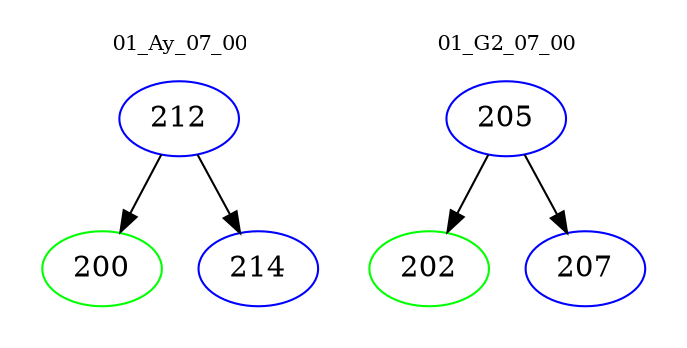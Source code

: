 digraph{
subgraph cluster_0 {
color = white
label = "01_Ay_07_00";
fontsize=10;
T0_212 [label="212", color="blue"]
T0_212 -> T0_200 [color="black"]
T0_200 [label="200", color="green"]
T0_212 -> T0_214 [color="black"]
T0_214 [label="214", color="blue"]
}
subgraph cluster_1 {
color = white
label = "01_G2_07_00";
fontsize=10;
T1_205 [label="205", color="blue"]
T1_205 -> T1_202 [color="black"]
T1_202 [label="202", color="green"]
T1_205 -> T1_207 [color="black"]
T1_207 [label="207", color="blue"]
}
}
